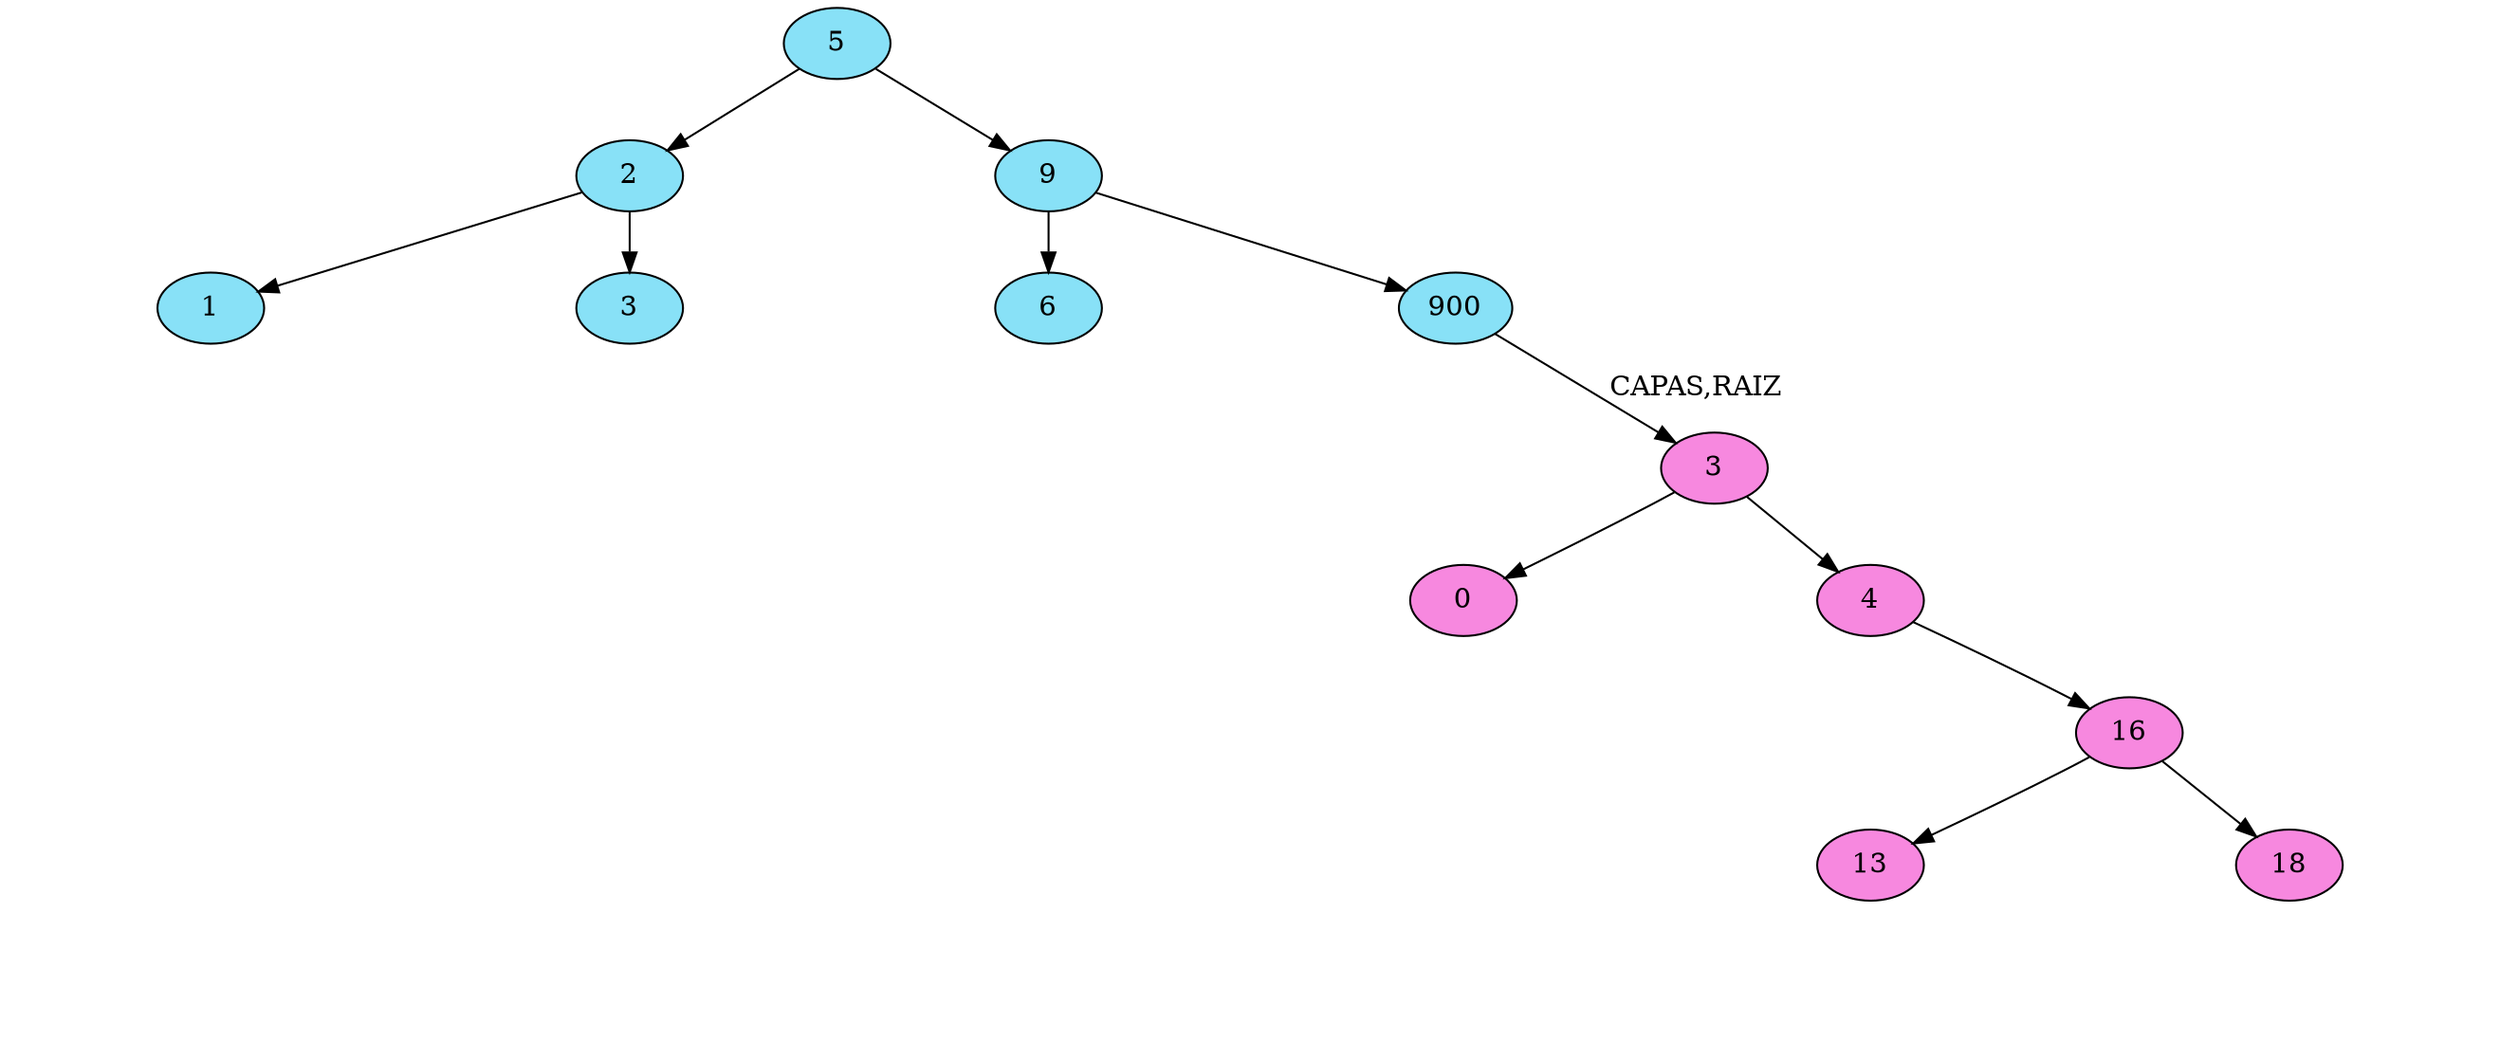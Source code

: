 digraph G {
nodesep=0; 
ranksep=0.4;
node[style = filled fillcolor="#88E1F7"];
	NodoAVL5[ label="5"  ];
	NodoAVL2[ label="2"];
NodoAVL5->NodoAVL2
	NodoAVL2[ label="2"  ];
	NodoAVL1[ label="1"];
NodoAVL2->NodoAVL1
	NodoAVL1[ label="1"  ];
Invisible884800908[style=invis];
NodoAVL1-> Invisible884800908[arrowsize=0 style= invisible] 
Invisible884800908[style=invis];
NodoAVL1-> Invisible884800908[arrowsize=0 style= invisible] 
	NodoAVL3[ label="3" ];
NodoAVL2->NodoAVL3
	NodoAVL3[ label="3"  ];
Invisible1863812873[style=invis];
NodoAVL3-> Invisible1863812873[arrowsize=0 style= invisible] 
Invisible1863812873[style=invis];
NodoAVL3-> Invisible1863812873[arrowsize=0 style= invisible] 
	NodoAVL9[ label="9" ];
NodoAVL5->NodoAVL9
	NodoAVL9[ label="9"  ];
	NodoAVL6[ label="6"];
NodoAVL9->NodoAVL6
	NodoAVL6[ label="6"  ];
Invisible317841678[style=invis];
NodoAVL6-> Invisible317841678[arrowsize=0 style= invisible] 
Invisible317841678[style=invis];
NodoAVL6-> Invisible317841678[arrowsize=0 style= invisible] 
	NodoAVL900[ label="900" ];
NodoAVL9->NodoAVL900
	NodoAVL900[ label="900"  ];
Invisible775825763[style=invis];
NodoAVL900-> Invisible775825763[arrowsize=0 style= invisible] 
Invisible775825763[style=invis];
NodoAVL900-> Invisible775825763[arrowsize=0 style= invisible] 


node[style = filled fillcolor="#F788DF"];
	NodoABB3[ label="3"  ];
	NodoABB0[ label="0"];
NodoABB3->NodoABB0
	NodoABB0[ label="0"  ];
Invisible978355709[style=invis];
NodoABB0-> Invisible978355709[arrowsize=0 style= invisible] 
Invisible978355709[style=invis];
NodoABB0-> Invisible978355709[arrowsize=0 style= invisible] 
	NodoABB4[ label="4" ];
NodoABB3->NodoABB4
	NodoABB4[ label="4"  ];
Invisible314670975[style=invis];
NodoABB4-> Invisible314670975[arrowsize=0 style= invisible] 
	NodoABB16[ label="16" ];
NodoABB4->NodoABB16
	NodoABB16[ label="16"  ];
	NodoABB13[ label="13"];
NodoABB16->NodoABB13
	NodoABB13[ label="13"  ];
Invisible1955948285[style=invis];
NodoABB13-> Invisible1955948285[arrowsize=0 style= invisible] 
Invisible1955948285[style=invis];
NodoABB13-> Invisible1955948285[arrowsize=0 style= invisible] 
	NodoABB18[ label="18" ];
NodoABB16->NodoABB18
	NodoABB18[ label="18"  ];
Invisible896899575[style=invis];
NodoABB18-> Invisible896899575[arrowsize=0 style= invisible] 
Invisible896899575[style=invis];
NodoABB18-> Invisible896899575[arrowsize=0 style= invisible] 
NodoAVL900->NodoABB3[label="CAPAS,RAIZ"]
}